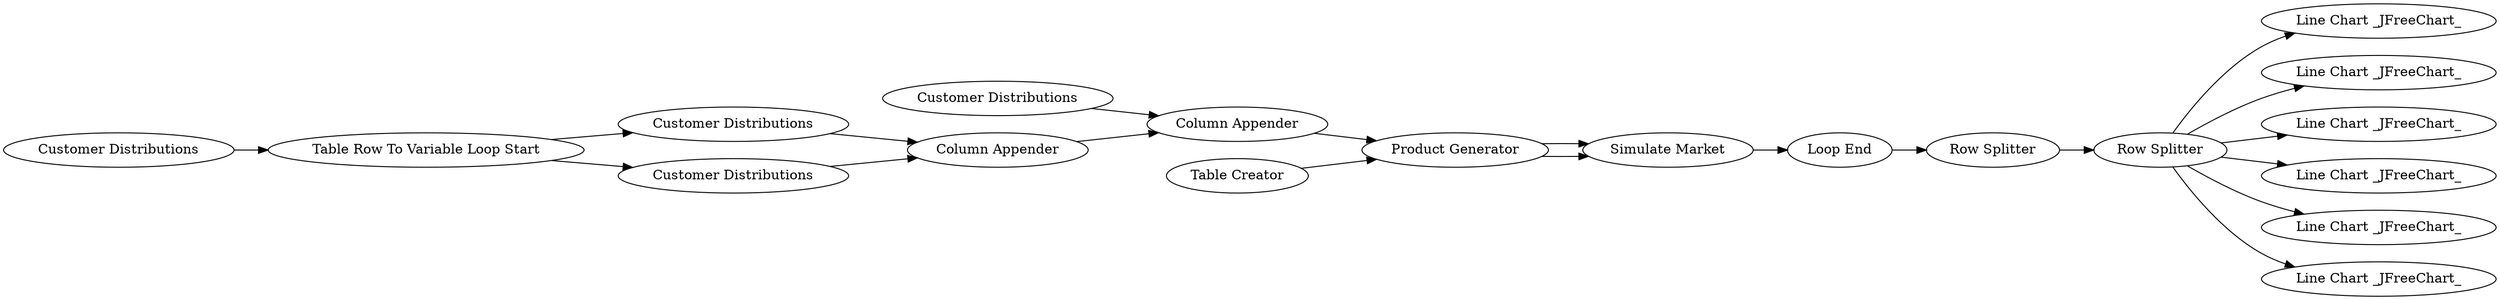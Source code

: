 digraph {
	1 [label="Customer Distributions"]
	2 [label="Customer Distributions"]
	3 [label="Customer Distributions"]
	7 [label="Product Generator"]
	13 [label="Table Creator"]
	15 [label="Customer Distributions"]
	17 [label="Simulate Market"]
	18 [label="Loop End"]
	19 [label="Row Splitter"]
	20 [label="Row Splitter"]
	43 [label="Line Chart _JFreeChart_"]
	44 [label="Line Chart _JFreeChart_"]
	45 [label="Line Chart _JFreeChart_"]
	46 [label="Line Chart _JFreeChart_"]
	47 [label="Line Chart _JFreeChart_"]
	48 [label="Line Chart _JFreeChart_"]
	49 [label="Column Appender"]
	50 [label="Column Appender"]
	51 [label="Table Row To Variable Loop Start"]
	1 -> 50
	2 -> 49
	3 -> 49
	7 -> 17
	7 -> 17
	13 -> 7
	15 -> 51
	17 -> 18
	18 -> 19
	19 -> 20
	20 -> 48
	20 -> 44
	20 -> 45
	20 -> 46
	20 -> 47
	20 -> 43
	49 -> 50
	50 -> 7
	51 -> 2
	51 -> 3
	rankdir=LR
}
